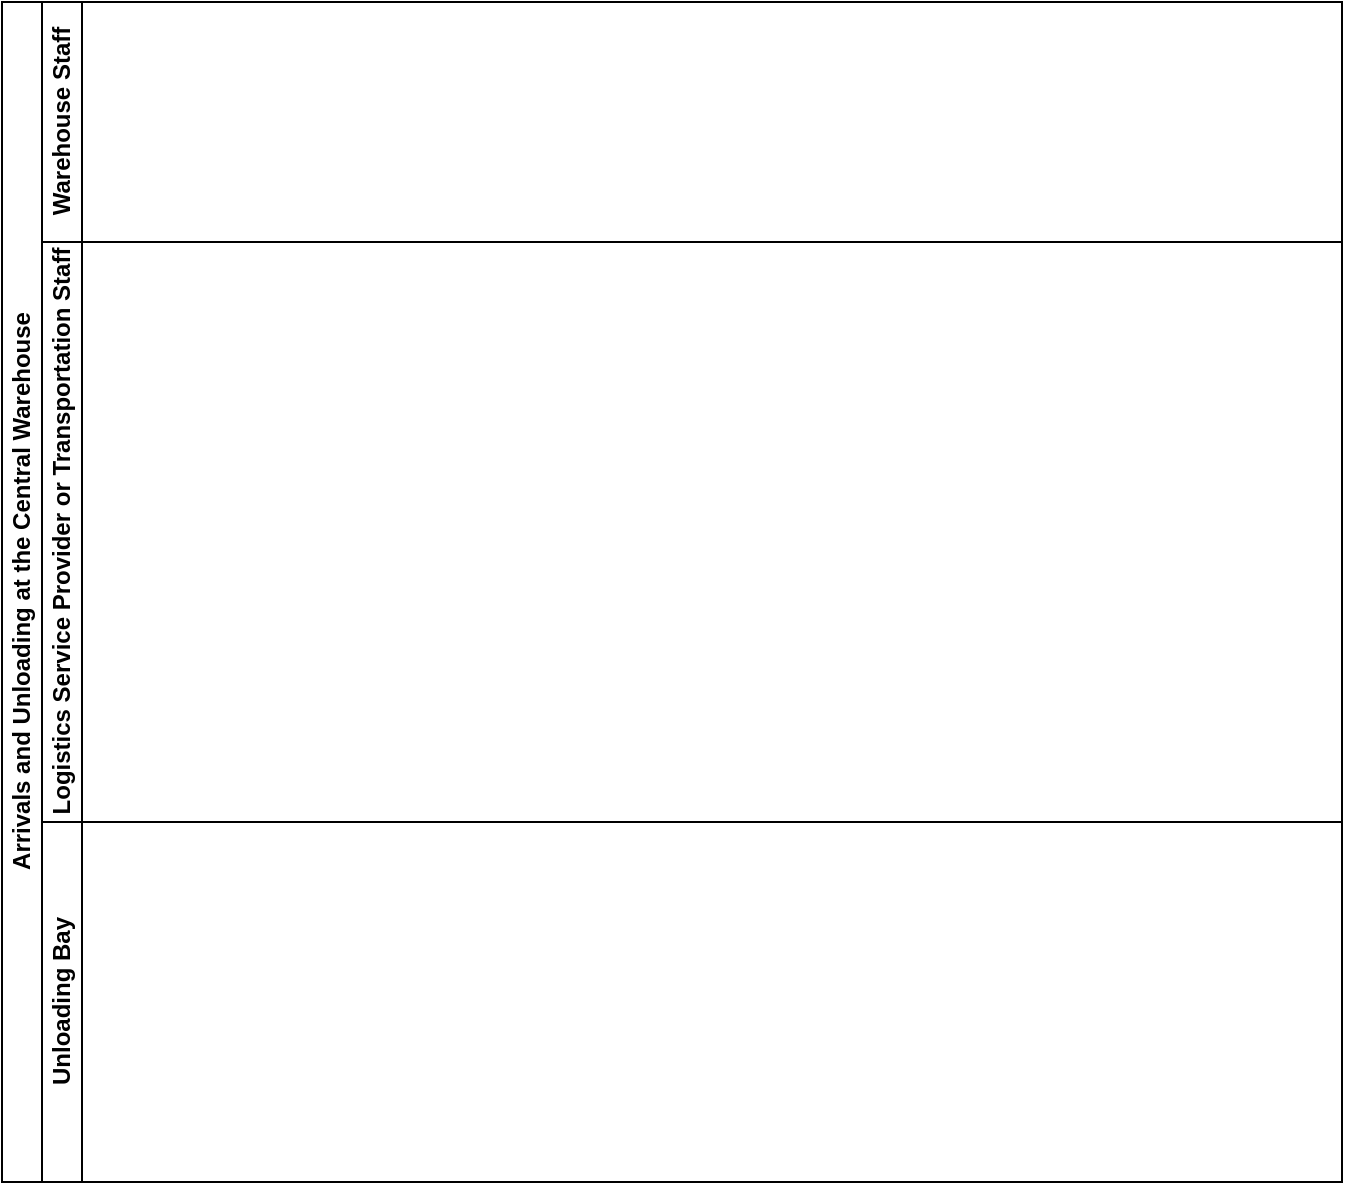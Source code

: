 <mxfile version="20.7.4" type="github">
  <diagram id="prtHgNgQTEPvFCAcTncT" name="Page-1">
    <mxGraphModel dx="978" dy="637" grid="1" gridSize="10" guides="1" tooltips="1" connect="1" arrows="1" fold="1" page="1" pageScale="1" pageWidth="827" pageHeight="1169" math="0" shadow="0">
      <root>
        <mxCell id="0" />
        <mxCell id="1" parent="0" />
        <mxCell id="dNxyNK7c78bLwvsdeMH5-19" value="Arrivals and Unloading at the Central Warehouse" style="swimlane;html=1;childLayout=stackLayout;resizeParent=1;resizeParentMax=0;horizontal=0;startSize=20;horizontalStack=0;" parent="1" vertex="1">
          <mxGeometry x="20" y="10" width="670" height="590" as="geometry" />
        </mxCell>
        <mxCell id="dNxyNK7c78bLwvsdeMH5-20" value="Warehouse Staff" style="swimlane;html=1;startSize=20;horizontal=0;" parent="dNxyNK7c78bLwvsdeMH5-19" vertex="1">
          <mxGeometry x="20" width="650" height="120" as="geometry" />
        </mxCell>
        <mxCell id="dNxyNK7c78bLwvsdeMH5-21" value="Logistics Service Provider or&amp;nbsp;Transportation Staff" style="swimlane;html=1;startSize=20;horizontal=0;" parent="dNxyNK7c78bLwvsdeMH5-19" vertex="1">
          <mxGeometry x="20" y="120" width="650" height="290" as="geometry" />
        </mxCell>
        <mxCell id="dNxyNK7c78bLwvsdeMH5-22" value="Unloading Bay" style="swimlane;html=1;startSize=20;horizontal=0;" parent="dNxyNK7c78bLwvsdeMH5-19" vertex="1">
          <mxGeometry x="20" y="410" width="650" height="180" as="geometry" />
        </mxCell>
      </root>
    </mxGraphModel>
  </diagram>
</mxfile>
